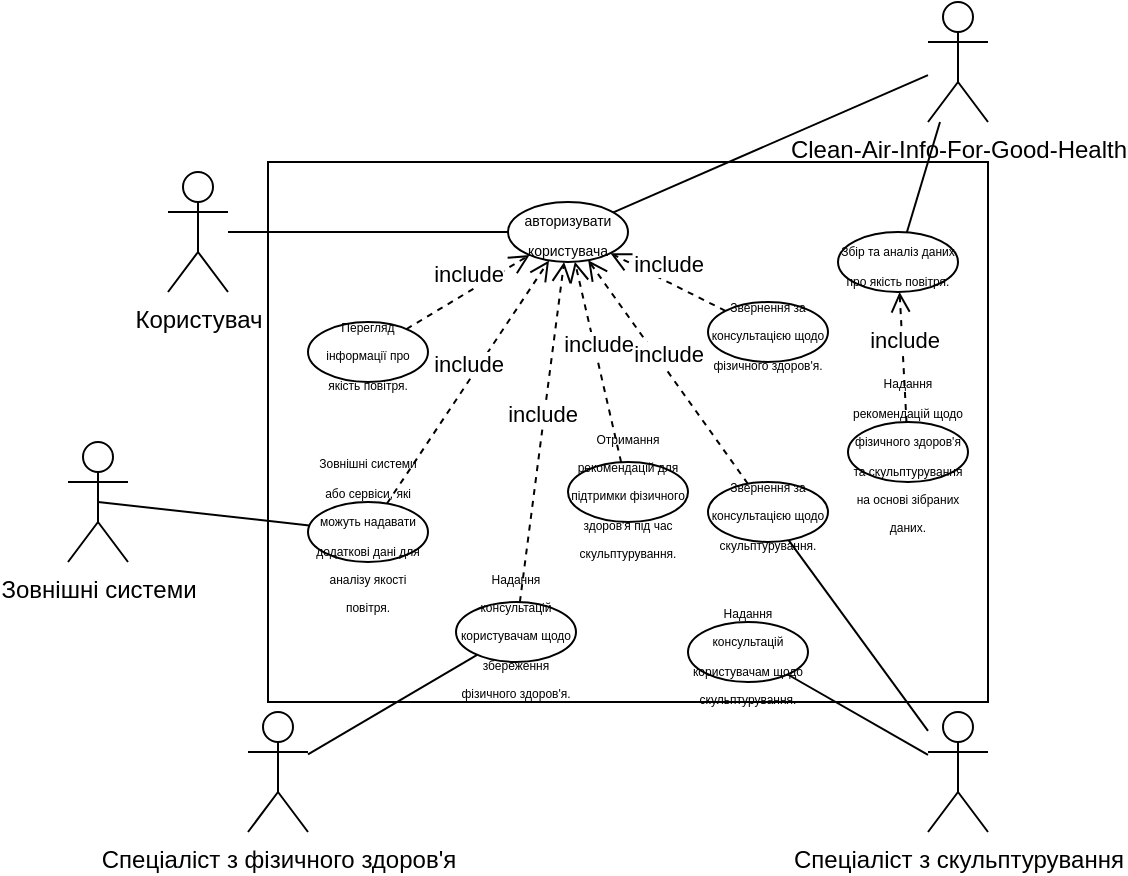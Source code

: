 <mxfile version="21.7.5" type="device">
  <diagram name="Page-1" id="cKXuih8zIMnXQPZ7SSiN">
    <mxGraphModel dx="819" dy="451" grid="1" gridSize="10" guides="1" tooltips="1" connect="1" arrows="1" fold="1" page="1" pageScale="1" pageWidth="827" pageHeight="1169" math="0" shadow="0">
      <root>
        <mxCell id="0" />
        <mxCell id="1" parent="0" />
        <mxCell id="ot_ApE6teFQn7U3m3sEq-1" value="Користувач" style="shape=umlActor;verticalLabelPosition=bottom;verticalAlign=top;html=1;outlineConnect=0;" vertex="1" parent="1">
          <mxGeometry x="270" y="315" width="30" height="60" as="geometry" />
        </mxCell>
        <mxCell id="ot_ApE6teFQn7U3m3sEq-2" value="&lt;font style=&quot;font-size: 7px;&quot;&gt;авторизувати користувача&lt;/font&gt;" style="ellipse;whiteSpace=wrap;html=1;" vertex="1" parent="1">
          <mxGeometry x="440" y="330" width="60" height="30" as="geometry" />
        </mxCell>
        <mxCell id="ot_ApE6teFQn7U3m3sEq-5" value="" style="endArrow=none;html=1;rounded=0;" edge="1" parent="1" source="ot_ApE6teFQn7U3m3sEq-1" target="ot_ApE6teFQn7U3m3sEq-2">
          <mxGeometry width="50" height="50" relative="1" as="geometry">
            <mxPoint x="380" y="390" as="sourcePoint" />
            <mxPoint x="430" y="340" as="targetPoint" />
          </mxGeometry>
        </mxCell>
        <mxCell id="ot_ApE6teFQn7U3m3sEq-18" value="&lt;font style=&quot;font-size: 6px;&quot;&gt;Перегляд інформації про якість повітря.&lt;/font&gt;" style="ellipse;whiteSpace=wrap;html=1;" vertex="1" parent="1">
          <mxGeometry x="340" y="390" width="60" height="30" as="geometry" />
        </mxCell>
        <mxCell id="ot_ApE6teFQn7U3m3sEq-19" value="&lt;font style=&quot;font-size: 6px;&quot;&gt;Отримання рекомендацій для підтримки фізичного здоров&#39;я під час скульптурування.&lt;/font&gt;" style="ellipse;whiteSpace=wrap;html=1;" vertex="1" parent="1">
          <mxGeometry x="470" y="460" width="60" height="30" as="geometry" />
        </mxCell>
        <mxCell id="ot_ApE6teFQn7U3m3sEq-20" value="&lt;font style=&quot;font-size: 6px;&quot;&gt;Звернення за консультацією щодо фізичного здоров&#39;я.&lt;/font&gt;" style="ellipse;whiteSpace=wrap;html=1;" vertex="1" parent="1">
          <mxGeometry x="540" y="380" width="60" height="30" as="geometry" />
        </mxCell>
        <mxCell id="ot_ApE6teFQn7U3m3sEq-21" value="&lt;font style=&quot;font-size: 6px;&quot;&gt;Звернення за консультацією щодо скульптурування.&lt;/font&gt;" style="ellipse;whiteSpace=wrap;html=1;" vertex="1" parent="1">
          <mxGeometry x="540" y="470" width="60" height="30" as="geometry" />
        </mxCell>
        <mxCell id="ot_ApE6teFQn7U3m3sEq-22" value="Clean-Air-Info-For-Good-Health" style="shape=umlActor;verticalLabelPosition=bottom;verticalAlign=top;html=1;outlineConnect=0;" vertex="1" parent="1">
          <mxGeometry x="650" y="230" width="30" height="60" as="geometry" />
        </mxCell>
        <mxCell id="ot_ApE6teFQn7U3m3sEq-23" value="&lt;font style=&quot;font-size: 6px;&quot;&gt;Збір та аналіз даних про якість повітря.&lt;/font&gt;" style="ellipse;whiteSpace=wrap;html=1;" vertex="1" parent="1">
          <mxGeometry x="605" y="345" width="60" height="30" as="geometry" />
        </mxCell>
        <mxCell id="ot_ApE6teFQn7U3m3sEq-24" value="&lt;font style=&quot;font-size: 6px;&quot;&gt;Надання рекомендацій щодо фізичного здоров&#39;я та скульптурування на основі зібраних даних.&lt;/font&gt;" style="ellipse;whiteSpace=wrap;html=1;" vertex="1" parent="1">
          <mxGeometry x="610" y="440" width="60" height="30" as="geometry" />
        </mxCell>
        <mxCell id="ot_ApE6teFQn7U3m3sEq-25" value="Спеціаліст з фізичного здоров&#39;я" style="shape=umlActor;verticalLabelPosition=bottom;verticalAlign=top;html=1;outlineConnect=0;" vertex="1" parent="1">
          <mxGeometry x="310" y="585" width="30" height="60" as="geometry" />
        </mxCell>
        <mxCell id="ot_ApE6teFQn7U3m3sEq-28" value="&lt;font style=&quot;font-size: 6px;&quot;&gt;Надання консультацій користувачам щодо збереження фізичного здоров&#39;я.&lt;/font&gt;" style="ellipse;whiteSpace=wrap;html=1;" vertex="1" parent="1">
          <mxGeometry x="414" y="530" width="60" height="30" as="geometry" />
        </mxCell>
        <mxCell id="ot_ApE6teFQn7U3m3sEq-29" value="Спеціаліст з скульптурування" style="shape=umlActor;verticalLabelPosition=bottom;verticalAlign=top;html=1;outlineConnect=0;" vertex="1" parent="1">
          <mxGeometry x="650" y="585" width="30" height="60" as="geometry" />
        </mxCell>
        <mxCell id="ot_ApE6teFQn7U3m3sEq-30" value="&lt;font style=&quot;font-size: 6px;&quot;&gt;Надання консультацій користувачам щодо скульптурування.&lt;/font&gt;" style="ellipse;whiteSpace=wrap;html=1;" vertex="1" parent="1">
          <mxGeometry x="530" y="540" width="60" height="30" as="geometry" />
        </mxCell>
        <mxCell id="ot_ApE6teFQn7U3m3sEq-31" value="Зовнішні системи" style="shape=umlActor;verticalLabelPosition=bottom;verticalAlign=top;html=1;outlineConnect=0;" vertex="1" parent="1">
          <mxGeometry x="220" y="450" width="30" height="60" as="geometry" />
        </mxCell>
        <mxCell id="ot_ApE6teFQn7U3m3sEq-32" value="&lt;font style=&quot;font-size: 6px;&quot;&gt;Зовнішні системи або сервіси, які можуть надавати додаткові дані для аналізу якості повітря.&lt;/font&gt;" style="ellipse;whiteSpace=wrap;html=1;" vertex="1" parent="1">
          <mxGeometry x="340" y="480" width="60" height="30" as="geometry" />
        </mxCell>
        <mxCell id="ot_ApE6teFQn7U3m3sEq-36" value="include" style="html=1;verticalAlign=bottom;endArrow=open;dashed=1;endSize=8;curved=0;rounded=0;" edge="1" parent="1" source="ot_ApE6teFQn7U3m3sEq-18" target="ot_ApE6teFQn7U3m3sEq-2">
          <mxGeometry relative="1" as="geometry">
            <mxPoint x="510" y="390" as="sourcePoint" />
            <mxPoint x="430" y="390" as="targetPoint" />
          </mxGeometry>
        </mxCell>
        <mxCell id="ot_ApE6teFQn7U3m3sEq-37" value="include" style="html=1;verticalAlign=bottom;endArrow=open;dashed=1;endSize=8;curved=0;rounded=0;" edge="1" parent="1" source="ot_ApE6teFQn7U3m3sEq-19" target="ot_ApE6teFQn7U3m3sEq-2">
          <mxGeometry relative="1" as="geometry">
            <mxPoint x="425" y="402" as="sourcePoint" />
            <mxPoint x="465" y="368" as="targetPoint" />
          </mxGeometry>
        </mxCell>
        <mxCell id="ot_ApE6teFQn7U3m3sEq-38" value="include" style="html=1;verticalAlign=bottom;endArrow=open;dashed=1;endSize=8;curved=0;rounded=0;" edge="1" parent="1" source="ot_ApE6teFQn7U3m3sEq-20" target="ot_ApE6teFQn7U3m3sEq-2">
          <mxGeometry relative="1" as="geometry">
            <mxPoint x="435" y="412" as="sourcePoint" />
            <mxPoint x="475" y="378" as="targetPoint" />
          </mxGeometry>
        </mxCell>
        <mxCell id="ot_ApE6teFQn7U3m3sEq-40" value="" style="endArrow=none;html=1;rounded=0;exitX=0.5;exitY=0.5;exitDx=0;exitDy=0;exitPerimeter=0;" edge="1" parent="1" source="ot_ApE6teFQn7U3m3sEq-31" target="ot_ApE6teFQn7U3m3sEq-32">
          <mxGeometry width="50" height="50" relative="1" as="geometry">
            <mxPoint x="430" y="460" as="sourcePoint" />
            <mxPoint x="480" y="410" as="targetPoint" />
          </mxGeometry>
        </mxCell>
        <mxCell id="ot_ApE6teFQn7U3m3sEq-42" value="include" style="html=1;verticalAlign=bottom;endArrow=open;dashed=1;endSize=8;curved=0;rounded=0;" edge="1" parent="1" source="ot_ApE6teFQn7U3m3sEq-32" target="ot_ApE6teFQn7U3m3sEq-2">
          <mxGeometry relative="1" as="geometry">
            <mxPoint x="489" y="450" as="sourcePoint" />
            <mxPoint x="481" y="370" as="targetPoint" />
          </mxGeometry>
        </mxCell>
        <mxCell id="ot_ApE6teFQn7U3m3sEq-47" value="" style="endArrow=none;html=1;rounded=0;" edge="1" parent="1" source="ot_ApE6teFQn7U3m3sEq-2" target="ot_ApE6teFQn7U3m3sEq-22">
          <mxGeometry width="50" height="50" relative="1" as="geometry">
            <mxPoint x="500" y="430" as="sourcePoint" />
            <mxPoint x="550" y="380" as="targetPoint" />
          </mxGeometry>
        </mxCell>
        <mxCell id="ot_ApE6teFQn7U3m3sEq-48" value="" style="endArrow=none;html=1;rounded=0;" edge="1" parent="1" source="ot_ApE6teFQn7U3m3sEq-30" target="ot_ApE6teFQn7U3m3sEq-29">
          <mxGeometry width="50" height="50" relative="1" as="geometry">
            <mxPoint x="560" y="550" as="sourcePoint" />
            <mxPoint x="530" y="480" as="targetPoint" />
          </mxGeometry>
        </mxCell>
        <mxCell id="ot_ApE6teFQn7U3m3sEq-49" value="include" style="html=1;verticalAlign=bottom;endArrow=open;dashed=1;endSize=8;curved=0;rounded=0;" edge="1" parent="1" source="ot_ApE6teFQn7U3m3sEq-21" target="ot_ApE6teFQn7U3m3sEq-2">
          <mxGeometry relative="1" as="geometry">
            <mxPoint x="559" y="394" as="sourcePoint" />
            <mxPoint x="501" y="366" as="targetPoint" />
          </mxGeometry>
        </mxCell>
        <mxCell id="ot_ApE6teFQn7U3m3sEq-50" value="" style="endArrow=none;html=1;rounded=0;" edge="1" parent="1" source="ot_ApE6teFQn7U3m3sEq-29" target="ot_ApE6teFQn7U3m3sEq-21">
          <mxGeometry width="50" height="50" relative="1" as="geometry">
            <mxPoint x="480" y="530" as="sourcePoint" />
            <mxPoint x="530" y="480" as="targetPoint" />
          </mxGeometry>
        </mxCell>
        <mxCell id="ot_ApE6teFQn7U3m3sEq-51" value="" style="endArrow=none;html=1;rounded=0;" edge="1" parent="1" source="ot_ApE6teFQn7U3m3sEq-25" target="ot_ApE6teFQn7U3m3sEq-28">
          <mxGeometry width="50" height="50" relative="1" as="geometry">
            <mxPoint x="420" y="490" as="sourcePoint" />
            <mxPoint x="470" y="440" as="targetPoint" />
          </mxGeometry>
        </mxCell>
        <mxCell id="ot_ApE6teFQn7U3m3sEq-52" value="include" style="html=1;verticalAlign=bottom;endArrow=open;dashed=1;endSize=8;curved=0;rounded=0;" edge="1" parent="1" source="ot_ApE6teFQn7U3m3sEq-28" target="ot_ApE6teFQn7U3m3sEq-2">
          <mxGeometry relative="1" as="geometry">
            <mxPoint x="507" y="470" as="sourcePoint" />
            <mxPoint x="483" y="370" as="targetPoint" />
          </mxGeometry>
        </mxCell>
        <mxCell id="ot_ApE6teFQn7U3m3sEq-53" value="" style="endArrow=none;html=1;rounded=0;" edge="1" parent="1" source="ot_ApE6teFQn7U3m3sEq-23" target="ot_ApE6teFQn7U3m3sEq-22">
          <mxGeometry width="50" height="50" relative="1" as="geometry">
            <mxPoint x="450" y="450" as="sourcePoint" />
            <mxPoint x="500" y="400" as="targetPoint" />
          </mxGeometry>
        </mxCell>
        <mxCell id="ot_ApE6teFQn7U3m3sEq-54" value="include" style="html=1;verticalAlign=bottom;endArrow=open;dashed=1;endSize=8;curved=0;rounded=0;" edge="1" parent="1" source="ot_ApE6teFQn7U3m3sEq-24" target="ot_ApE6teFQn7U3m3sEq-23">
          <mxGeometry relative="1" as="geometry">
            <mxPoint x="559" y="394" as="sourcePoint" />
            <mxPoint x="501" y="366" as="targetPoint" />
          </mxGeometry>
        </mxCell>
        <mxCell id="ot_ApE6teFQn7U3m3sEq-55" value="" style="rounded=0;whiteSpace=wrap;html=1;fillColor=none;" vertex="1" parent="1">
          <mxGeometry x="320" y="310" width="360" height="270" as="geometry" />
        </mxCell>
      </root>
    </mxGraphModel>
  </diagram>
</mxfile>
